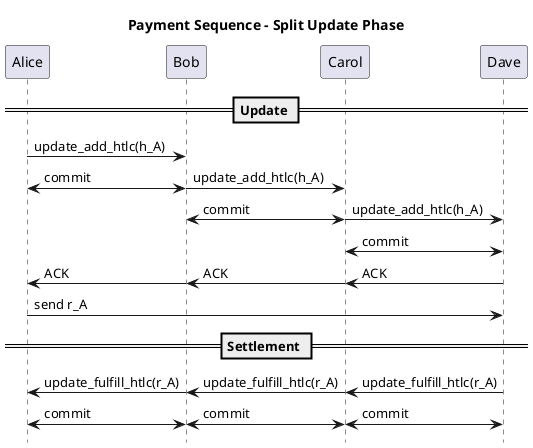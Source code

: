 @startuml
!pragma teoz true
title Payment Sequence - Split Update Phase
hide footbox
participant Alice
participant Bob
participant Carol
participant Dave

== Update ==

Alice -> Bob: update_add_htlc(h_A)

Alice <-> Bob: commit
& Bob -> Carol: update_add_htlc(h_A)

Bob <-> Carol: commit
& Carol -> Dave: update_add_htlc(h_A)

Carol <-> Dave: commit

Dave -> Carol: ACK
& Carol -> Bob: ACK
& Bob -> Alice: ACK

Alice -> Dave: send r_A

== Settlement ==

Dave -> Carol: update_fulfill_htlc(r_A)
& Carol -> Bob: update_fulfill_htlc(r_A)
& Bob -> Alice: update_fulfill_htlc(r_A)

Dave <-> Carol: commit
& Carol <-> Bob: commit
& Bob <-> Alice: commit

@enduml
